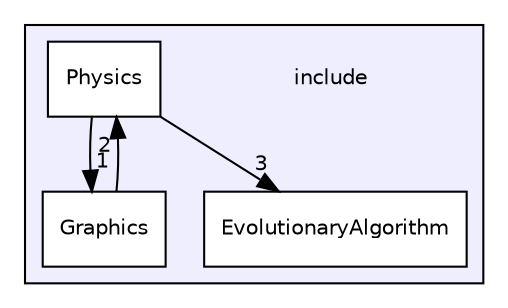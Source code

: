 digraph "include" {
  compound=true
  node [ fontsize="10", fontname="Helvetica"];
  edge [ labelfontsize="10", labelfontname="Helvetica"];
  subgraph clusterdir_d44c64559bbebec7f509842c48db8b23 {
    graph [ bgcolor="#eeeeff", pencolor="black", label="" URL="dir_d44c64559bbebec7f509842c48db8b23.html"];
    dir_d44c64559bbebec7f509842c48db8b23 [shape=plaintext label="include"];
    dir_2b5b204ced78a4ffd540ffee1982eeb3 [shape=box label="EvolutionaryAlgorithm" color="black" fillcolor="white" style="filled" URL="dir_2b5b204ced78a4ffd540ffee1982eeb3.html"];
    dir_b43dbc6878c2b5c121b79d76cc4886e7 [shape=box label="Graphics" color="black" fillcolor="white" style="filled" URL="dir_b43dbc6878c2b5c121b79d76cc4886e7.html"];
    dir_cb0495686ad0971a39d9b806550be749 [shape=box label="Physics" color="black" fillcolor="white" style="filled" URL="dir_cb0495686ad0971a39d9b806550be749.html"];
  }
  dir_b43dbc6878c2b5c121b79d76cc4886e7->dir_cb0495686ad0971a39d9b806550be749 [headlabel="2", labeldistance=1.5 headhref="dir_000007_000008.html"];
  dir_cb0495686ad0971a39d9b806550be749->dir_b43dbc6878c2b5c121b79d76cc4886e7 [headlabel="1", labeldistance=1.5 headhref="dir_000008_000007.html"];
  dir_cb0495686ad0971a39d9b806550be749->dir_2b5b204ced78a4ffd540ffee1982eeb3 [headlabel="3", labeldistance=1.5 headhref="dir_000008_000006.html"];
}
